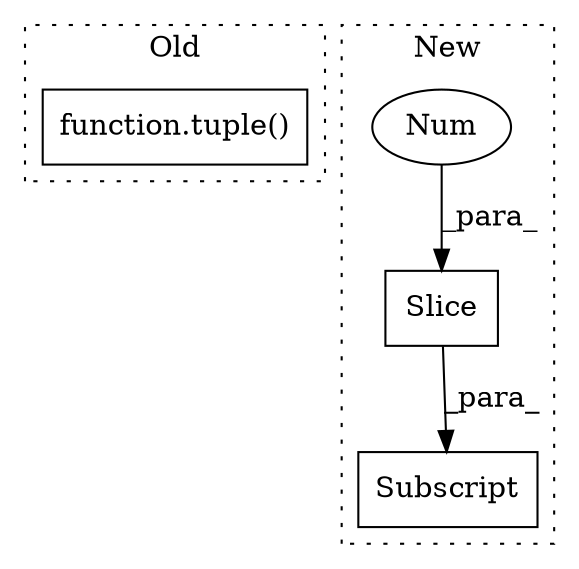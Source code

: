 digraph G {
subgraph cluster0 {
1 [label="function.tuple()" a="75" s="519,533" l="6,1" shape="box"];
label = "Old";
style="dotted";
}
subgraph cluster1 {
2 [label="Slice" a="80" s="502" l="2" shape="box"];
3 [label="Subscript" a="63" s="480,0" l="25,0" shape="box"];
4 [label="Num" a="76" s="502" l="1" shape="ellipse"];
label = "New";
style="dotted";
}
2 -> 3 [label="_para_"];
4 -> 2 [label="_para_"];
}